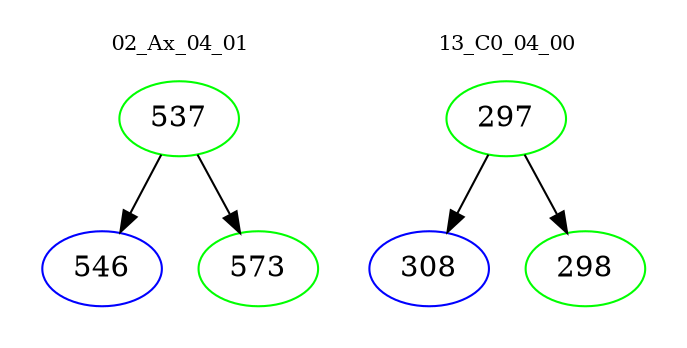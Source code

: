 digraph{
subgraph cluster_0 {
color = white
label = "02_Ax_04_01";
fontsize=10;
T0_537 [label="537", color="green"]
T0_537 -> T0_546 [color="black"]
T0_546 [label="546", color="blue"]
T0_537 -> T0_573 [color="black"]
T0_573 [label="573", color="green"]
}
subgraph cluster_1 {
color = white
label = "13_C0_04_00";
fontsize=10;
T1_297 [label="297", color="green"]
T1_297 -> T1_308 [color="black"]
T1_308 [label="308", color="blue"]
T1_297 -> T1_298 [color="black"]
T1_298 [label="298", color="green"]
}
}
